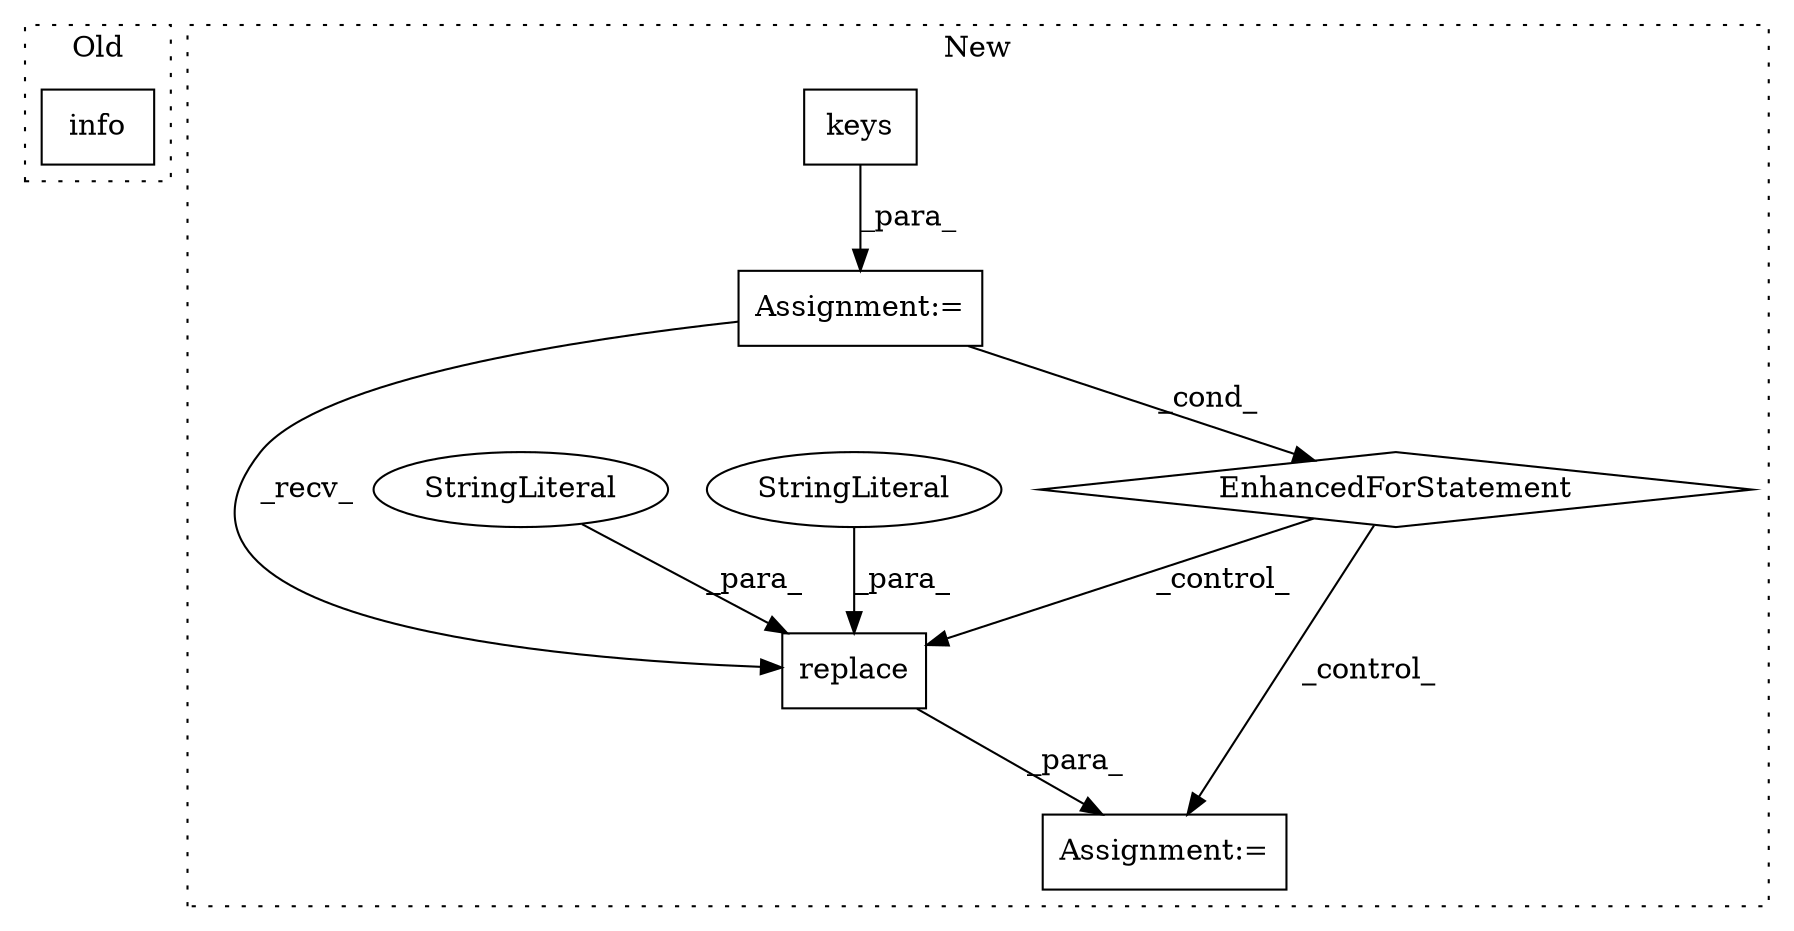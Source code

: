 digraph G {
subgraph cluster0 {
1 [label="info" a="32" s="752" l="6" shape="box"];
label = "Old";
style="dotted";
}
subgraph cluster1 {
2 [label="replace" a="32" s="3476,3497" l="8,1" shape="box"];
3 [label="StringLiteral" a="45" s="3484" l="10" shape="ellipse"];
4 [label="keys" a="32" s="3000" l="6" shape="box"];
5 [label="EnhancedForStatement" a="70" s="3368,3447" l="57,2" shape="diamond"];
6 [label="StringLiteral" a="45" s="3495" l="2" shape="ellipse"];
7 [label="Assignment:=" a="7" s="3467" l="1" shape="box"];
8 [label="Assignment:=" a="7" s="3368,3447" l="57,2" shape="box"];
label = "New";
style="dotted";
}
2 -> 7 [label="_para_"];
3 -> 2 [label="_para_"];
4 -> 8 [label="_para_"];
5 -> 7 [label="_control_"];
5 -> 2 [label="_control_"];
6 -> 2 [label="_para_"];
8 -> 2 [label="_recv_"];
8 -> 5 [label="_cond_"];
}